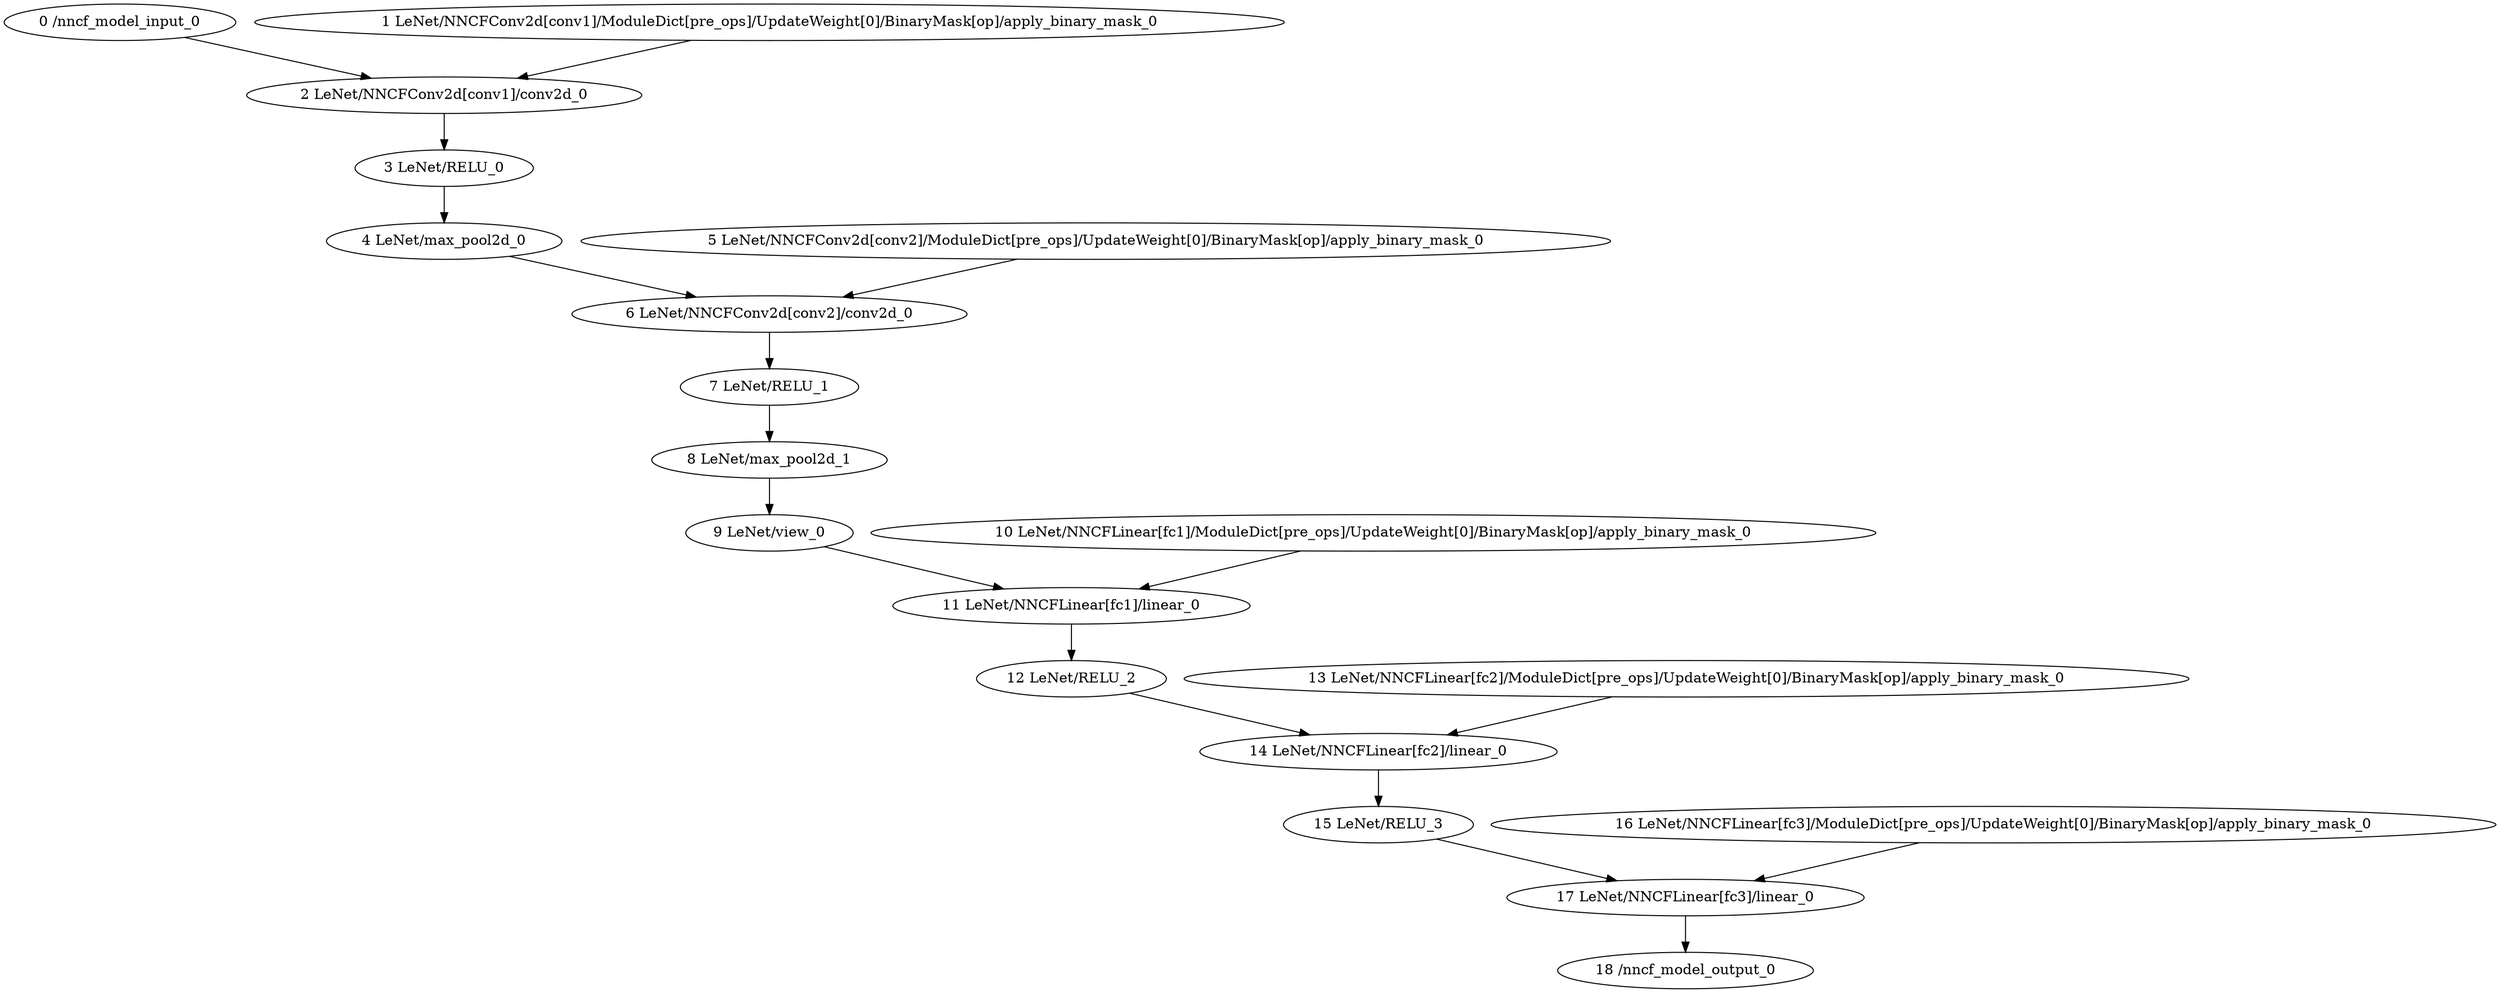 strict digraph  {
"0 /nncf_model_input_0" [id=0, type=nncf_model_input];
"1 LeNet/NNCFConv2d[conv1]/ModuleDict[pre_ops]/UpdateWeight[0]/BinaryMask[op]/apply_binary_mask_0" [id=1, type=apply_binary_mask];
"2 LeNet/NNCFConv2d[conv1]/conv2d_0" [id=2, type=conv2d];
"3 LeNet/RELU_0" [id=3, type=RELU];
"4 LeNet/max_pool2d_0" [id=4, type=max_pool2d];
"5 LeNet/NNCFConv2d[conv2]/ModuleDict[pre_ops]/UpdateWeight[0]/BinaryMask[op]/apply_binary_mask_0" [id=5, type=apply_binary_mask];
"6 LeNet/NNCFConv2d[conv2]/conv2d_0" [id=6, type=conv2d];
"7 LeNet/RELU_1" [id=7, type=RELU];
"8 LeNet/max_pool2d_1" [id=8, type=max_pool2d];
"9 LeNet/view_0" [id=9, type=view];
"10 LeNet/NNCFLinear[fc1]/ModuleDict[pre_ops]/UpdateWeight[0]/BinaryMask[op]/apply_binary_mask_0" [id=10, type=apply_binary_mask];
"11 LeNet/NNCFLinear[fc1]/linear_0" [id=11, type=linear];
"12 LeNet/RELU_2" [id=12, type=RELU];
"13 LeNet/NNCFLinear[fc2]/ModuleDict[pre_ops]/UpdateWeight[0]/BinaryMask[op]/apply_binary_mask_0" [id=13, type=apply_binary_mask];
"14 LeNet/NNCFLinear[fc2]/linear_0" [id=14, type=linear];
"15 LeNet/RELU_3" [id=15, type=RELU];
"16 LeNet/NNCFLinear[fc3]/ModuleDict[pre_ops]/UpdateWeight[0]/BinaryMask[op]/apply_binary_mask_0" [id=16, type=apply_binary_mask];
"17 LeNet/NNCFLinear[fc3]/linear_0" [id=17, type=linear];
"18 /nncf_model_output_0" [id=18, type=nncf_model_output];
"0 /nncf_model_input_0" -> "2 LeNet/NNCFConv2d[conv1]/conv2d_0";
"1 LeNet/NNCFConv2d[conv1]/ModuleDict[pre_ops]/UpdateWeight[0]/BinaryMask[op]/apply_binary_mask_0" -> "2 LeNet/NNCFConv2d[conv1]/conv2d_0";
"2 LeNet/NNCFConv2d[conv1]/conv2d_0" -> "3 LeNet/RELU_0";
"3 LeNet/RELU_0" -> "4 LeNet/max_pool2d_0";
"4 LeNet/max_pool2d_0" -> "6 LeNet/NNCFConv2d[conv2]/conv2d_0";
"5 LeNet/NNCFConv2d[conv2]/ModuleDict[pre_ops]/UpdateWeight[0]/BinaryMask[op]/apply_binary_mask_0" -> "6 LeNet/NNCFConv2d[conv2]/conv2d_0";
"6 LeNet/NNCFConv2d[conv2]/conv2d_0" -> "7 LeNet/RELU_1";
"7 LeNet/RELU_1" -> "8 LeNet/max_pool2d_1";
"8 LeNet/max_pool2d_1" -> "9 LeNet/view_0";
"9 LeNet/view_0" -> "11 LeNet/NNCFLinear[fc1]/linear_0";
"10 LeNet/NNCFLinear[fc1]/ModuleDict[pre_ops]/UpdateWeight[0]/BinaryMask[op]/apply_binary_mask_0" -> "11 LeNet/NNCFLinear[fc1]/linear_0";
"11 LeNet/NNCFLinear[fc1]/linear_0" -> "12 LeNet/RELU_2";
"12 LeNet/RELU_2" -> "14 LeNet/NNCFLinear[fc2]/linear_0";
"13 LeNet/NNCFLinear[fc2]/ModuleDict[pre_ops]/UpdateWeight[0]/BinaryMask[op]/apply_binary_mask_0" -> "14 LeNet/NNCFLinear[fc2]/linear_0";
"14 LeNet/NNCFLinear[fc2]/linear_0" -> "15 LeNet/RELU_3";
"15 LeNet/RELU_3" -> "17 LeNet/NNCFLinear[fc3]/linear_0";
"16 LeNet/NNCFLinear[fc3]/ModuleDict[pre_ops]/UpdateWeight[0]/BinaryMask[op]/apply_binary_mask_0" -> "17 LeNet/NNCFLinear[fc3]/linear_0";
"17 LeNet/NNCFLinear[fc3]/linear_0" -> "18 /nncf_model_output_0";
}
